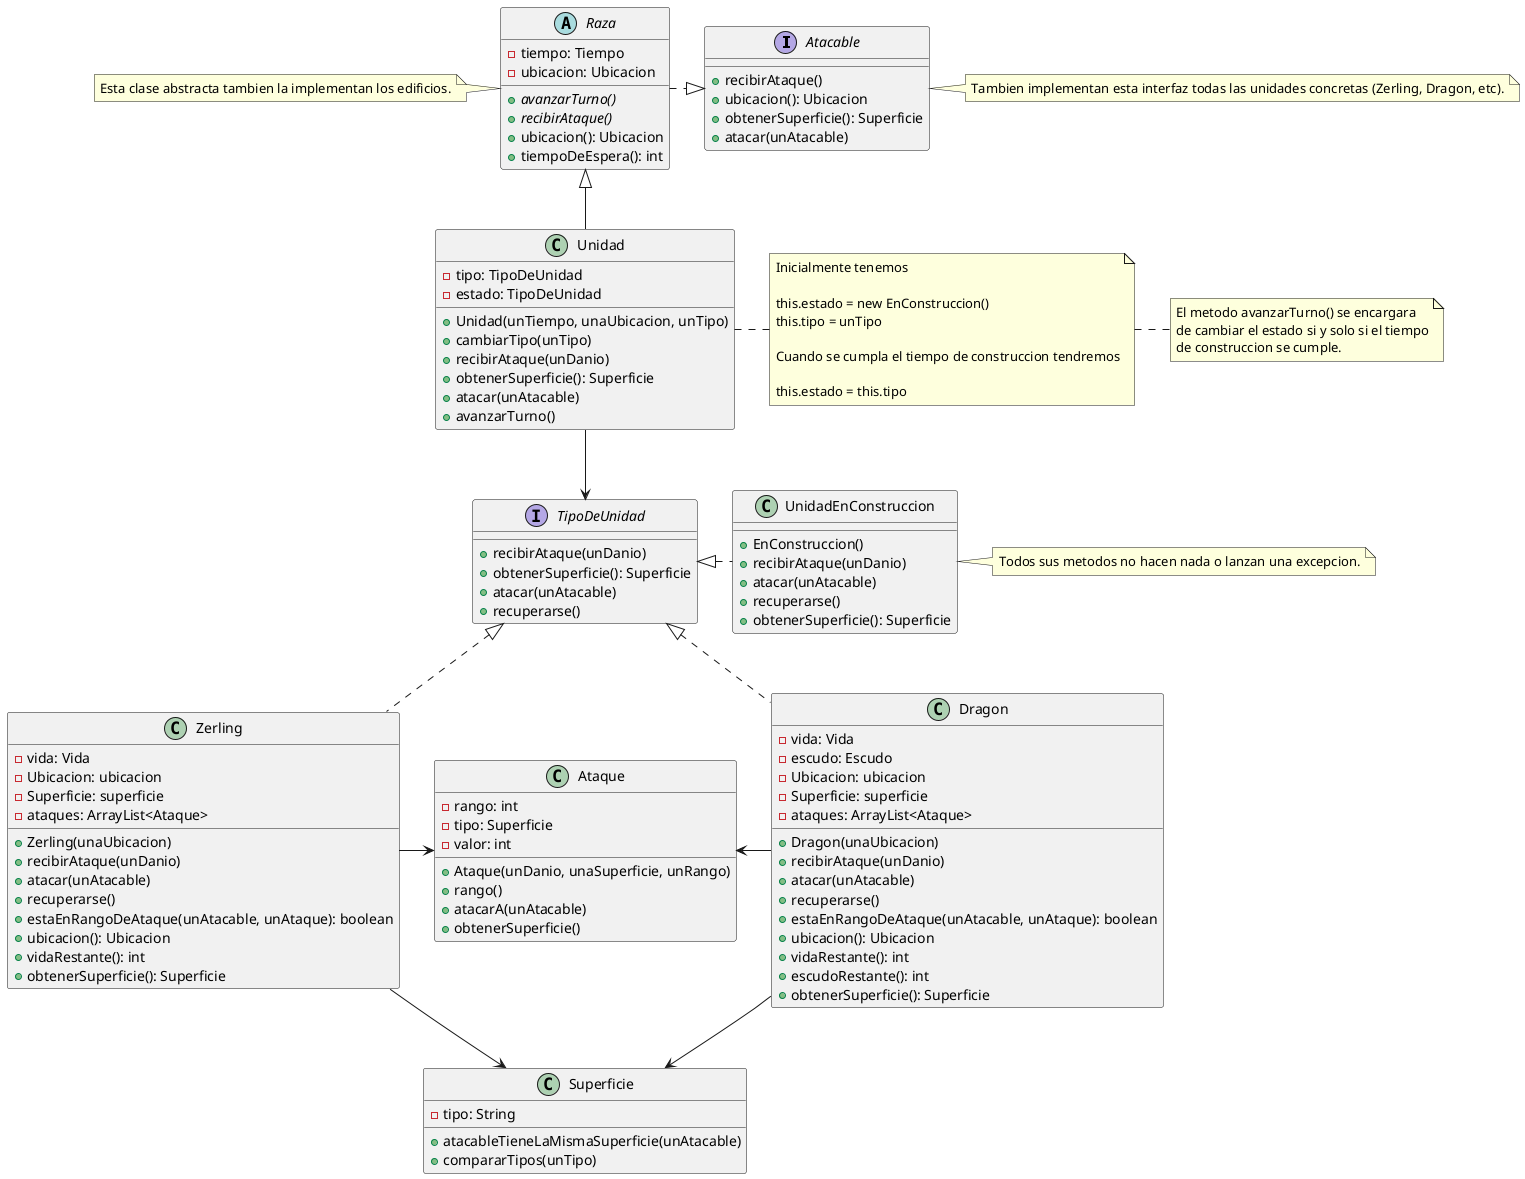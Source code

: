 ¿Como modelar el tema de los ataques?

Pense en que las unidades puedan implementar dos tipos de interfaces
una relacionada al ataque por aire y otra relacionada al ataque por tierra.

¿Como hacer con aquellas unidades que implementan ambas interfaces?.

La clase UnidadDeTierra recibira por parametro ataques por tierra.
La clase UnidadDeAire recibira por parametro ataques por aire.

@startuml

interface Atacable {
    +recibirAtaque()
    +ubicacion(): Ubicacion
    +obtenerSuperficie(): Superficie
    +atacar(unAtacable)
}

note right: Tambien implementan esta interfaz todas las unidades concretas (Zerling, Dragon, etc).

abstract class Raza {
    -tiempo: Tiempo
    -ubicacion: Ubicacion
    +avanzarTurno() {abstract}
    +recibirAtaque() {abstract}
    +ubicacion(): Ubicacion
    +tiempoDeEspera(): int
}

note left: Esta clase abstracta tambien la implementan los edificios.

class Unidad {
    -tipo: TipoDeUnidad
    -estado: TipoDeUnidad
    +Unidad(unTiempo, unaUbicacion, unTipo)
    +cambiarTipo(unTipo)
    +recibirAtaque(unDanio)
    +obtenerSuperficie(): Superficie
    +atacar(unAtacable)
    +avanzarTurno()
}

note right: Inicialmente tenemos\n\nthis.estado = new EnConstruccion()\nthis.tipo = unTipo\n\nCuando se cumpla el tiempo de construccion tendremos\n\nthis.estado = this.tipo
note right: El metodo avanzarTurno() se encargara\nde cambiar el estado si y solo si el tiempo\nde construccion se cumple.

interface TipoDeUnidad {
    +recibirAtaque(unDanio)
    +obtenerSuperficie(): Superficie
    +atacar(unAtacable)
    +recuperarse()
}

class Zerling {
    -vida: Vida
    -Ubicacion: ubicacion
    -Superficie: superficie
    -ataques: ArrayList<Ataque>
    +Zerling(unaUbicacion)
    +recibirAtaque(unDanio)
    +atacar(unAtacable)
    +recuperarse()
    +estaEnRangoDeAtaque(unAtacable, unAtaque): boolean
    +ubicacion(): Ubicacion
    +vidaRestante(): int
    +obtenerSuperficie(): Superficie
}

class Dragon {
    -vida: Vida
    -escudo: Escudo
    -Ubicacion: ubicacion
    -Superficie: superficie
    -ataques: ArrayList<Ataque>
    +Dragon(unaUbicacion)
    +recibirAtaque(unDanio)
    +atacar(unAtacable)
    +recuperarse()
    +estaEnRangoDeAtaque(unAtacable, unAtaque): boolean
    +ubicacion(): Ubicacion
    +vidaRestante(): int
    +escudoRestante(): int
    +obtenerSuperficie(): Superficie
}

class UnidadEnConstruccion {
    +EnConstruccion()
    +recibirAtaque(unDanio)
    +atacar(unAtacable)
    +recuperarse()
    +obtenerSuperficie(): Superficie
}

note right: Todos sus metodos no hacen nada o lanzan una excepcion.

class Superficie {
    -tipo: String
    +atacableTieneLaMismaSuperficie(unAtacable)
    +compararTipos(unTipo)
}

class Ataque{
    -rango: int
    -tipo: Superficie
    -valor: int
    +Ataque(unDanio, unaSuperficie, unRango)
    +rango()
    +atacarA(unAtacable)
    +obtenerSuperficie()
}

Raza ..right|> Atacable
Unidad --up|> Raza
Unidad --down> TipoDeUnidad
Zerling ..up|> TipoDeUnidad
UnidadEnConstruccion .up|> TipoDeUnidad
Dragon ..up|> TipoDeUnidad
Zerling -> Ataque
Dragon -left> Ataque
Zerling --down> Superficie
Dragon -down> Superficie

@enduml